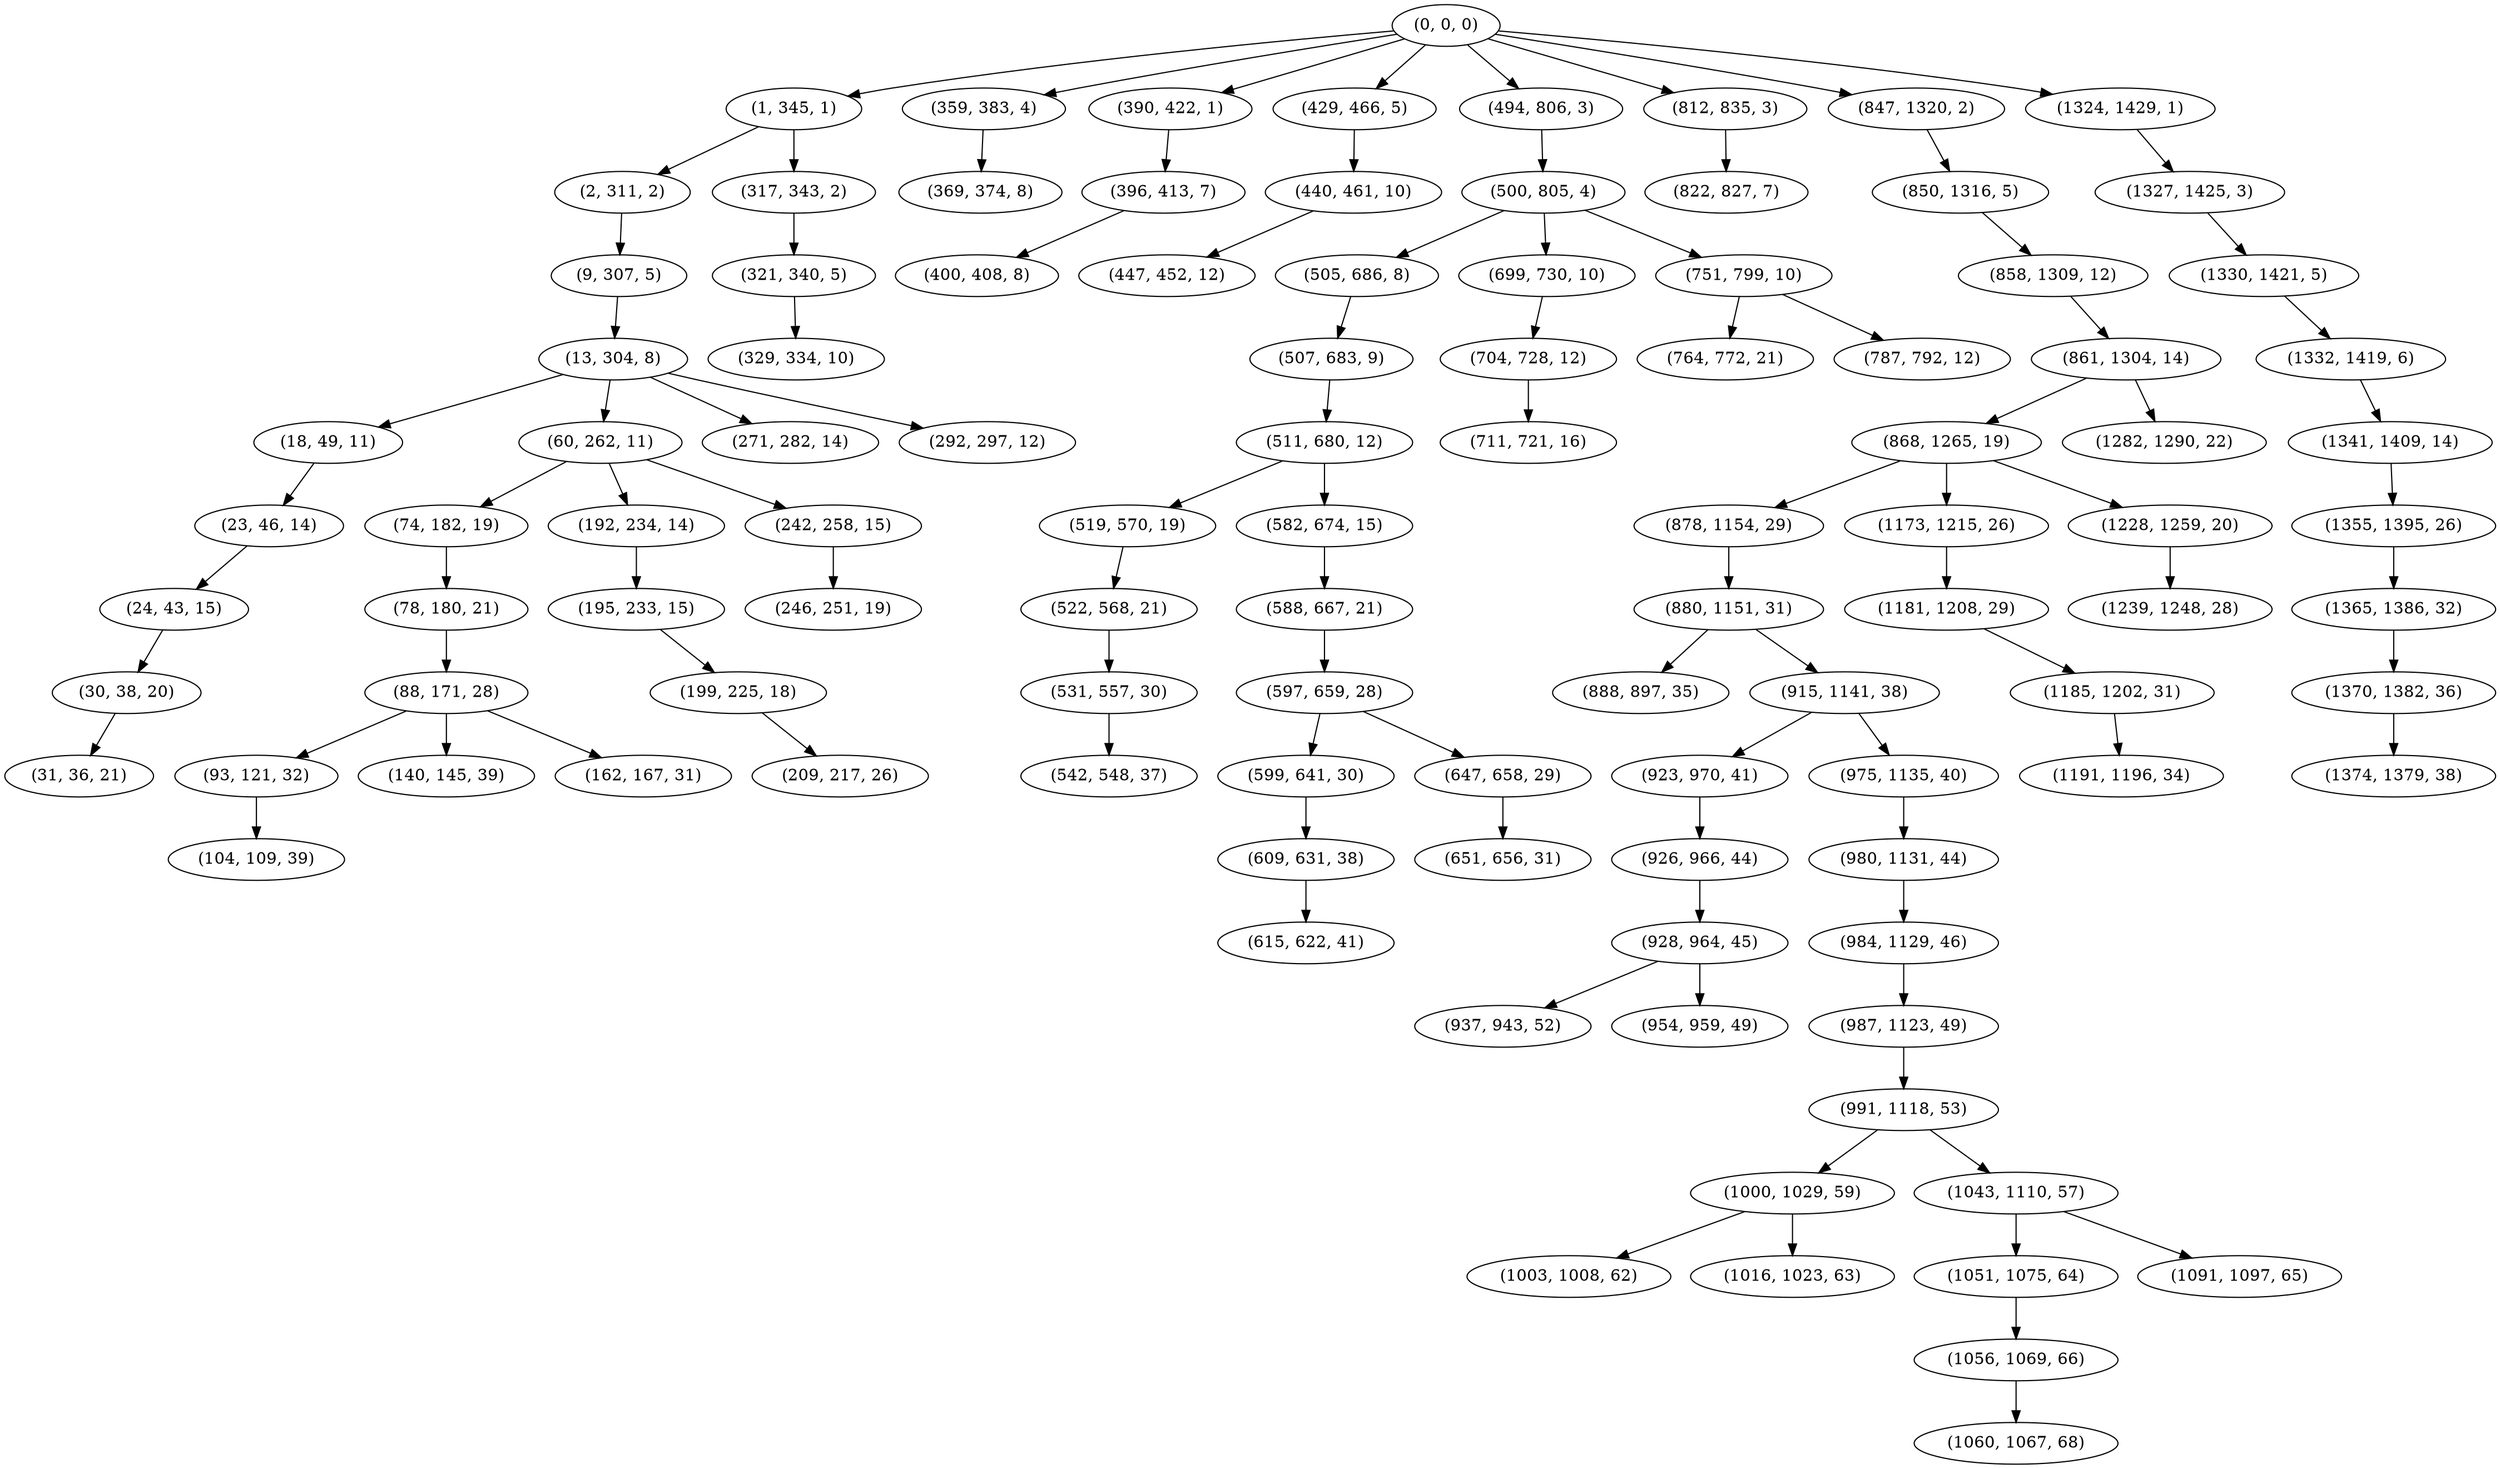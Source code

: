 digraph tree {
    "(0, 0, 0)";
    "(1, 345, 1)";
    "(2, 311, 2)";
    "(9, 307, 5)";
    "(13, 304, 8)";
    "(18, 49, 11)";
    "(23, 46, 14)";
    "(24, 43, 15)";
    "(30, 38, 20)";
    "(31, 36, 21)";
    "(60, 262, 11)";
    "(74, 182, 19)";
    "(78, 180, 21)";
    "(88, 171, 28)";
    "(93, 121, 32)";
    "(104, 109, 39)";
    "(140, 145, 39)";
    "(162, 167, 31)";
    "(192, 234, 14)";
    "(195, 233, 15)";
    "(199, 225, 18)";
    "(209, 217, 26)";
    "(242, 258, 15)";
    "(246, 251, 19)";
    "(271, 282, 14)";
    "(292, 297, 12)";
    "(317, 343, 2)";
    "(321, 340, 5)";
    "(329, 334, 10)";
    "(359, 383, 4)";
    "(369, 374, 8)";
    "(390, 422, 1)";
    "(396, 413, 7)";
    "(400, 408, 8)";
    "(429, 466, 5)";
    "(440, 461, 10)";
    "(447, 452, 12)";
    "(494, 806, 3)";
    "(500, 805, 4)";
    "(505, 686, 8)";
    "(507, 683, 9)";
    "(511, 680, 12)";
    "(519, 570, 19)";
    "(522, 568, 21)";
    "(531, 557, 30)";
    "(542, 548, 37)";
    "(582, 674, 15)";
    "(588, 667, 21)";
    "(597, 659, 28)";
    "(599, 641, 30)";
    "(609, 631, 38)";
    "(615, 622, 41)";
    "(647, 658, 29)";
    "(651, 656, 31)";
    "(699, 730, 10)";
    "(704, 728, 12)";
    "(711, 721, 16)";
    "(751, 799, 10)";
    "(764, 772, 21)";
    "(787, 792, 12)";
    "(812, 835, 3)";
    "(822, 827, 7)";
    "(847, 1320, 2)";
    "(850, 1316, 5)";
    "(858, 1309, 12)";
    "(861, 1304, 14)";
    "(868, 1265, 19)";
    "(878, 1154, 29)";
    "(880, 1151, 31)";
    "(888, 897, 35)";
    "(915, 1141, 38)";
    "(923, 970, 41)";
    "(926, 966, 44)";
    "(928, 964, 45)";
    "(937, 943, 52)";
    "(954, 959, 49)";
    "(975, 1135, 40)";
    "(980, 1131, 44)";
    "(984, 1129, 46)";
    "(987, 1123, 49)";
    "(991, 1118, 53)";
    "(1000, 1029, 59)";
    "(1003, 1008, 62)";
    "(1016, 1023, 63)";
    "(1043, 1110, 57)";
    "(1051, 1075, 64)";
    "(1056, 1069, 66)";
    "(1060, 1067, 68)";
    "(1091, 1097, 65)";
    "(1173, 1215, 26)";
    "(1181, 1208, 29)";
    "(1185, 1202, 31)";
    "(1191, 1196, 34)";
    "(1228, 1259, 20)";
    "(1239, 1248, 28)";
    "(1282, 1290, 22)";
    "(1324, 1429, 1)";
    "(1327, 1425, 3)";
    "(1330, 1421, 5)";
    "(1332, 1419, 6)";
    "(1341, 1409, 14)";
    "(1355, 1395, 26)";
    "(1365, 1386, 32)";
    "(1370, 1382, 36)";
    "(1374, 1379, 38)";
    "(0, 0, 0)" -> "(1, 345, 1)";
    "(0, 0, 0)" -> "(359, 383, 4)";
    "(0, 0, 0)" -> "(390, 422, 1)";
    "(0, 0, 0)" -> "(429, 466, 5)";
    "(0, 0, 0)" -> "(494, 806, 3)";
    "(0, 0, 0)" -> "(812, 835, 3)";
    "(0, 0, 0)" -> "(847, 1320, 2)";
    "(0, 0, 0)" -> "(1324, 1429, 1)";
    "(1, 345, 1)" -> "(2, 311, 2)";
    "(1, 345, 1)" -> "(317, 343, 2)";
    "(2, 311, 2)" -> "(9, 307, 5)";
    "(9, 307, 5)" -> "(13, 304, 8)";
    "(13, 304, 8)" -> "(18, 49, 11)";
    "(13, 304, 8)" -> "(60, 262, 11)";
    "(13, 304, 8)" -> "(271, 282, 14)";
    "(13, 304, 8)" -> "(292, 297, 12)";
    "(18, 49, 11)" -> "(23, 46, 14)";
    "(23, 46, 14)" -> "(24, 43, 15)";
    "(24, 43, 15)" -> "(30, 38, 20)";
    "(30, 38, 20)" -> "(31, 36, 21)";
    "(60, 262, 11)" -> "(74, 182, 19)";
    "(60, 262, 11)" -> "(192, 234, 14)";
    "(60, 262, 11)" -> "(242, 258, 15)";
    "(74, 182, 19)" -> "(78, 180, 21)";
    "(78, 180, 21)" -> "(88, 171, 28)";
    "(88, 171, 28)" -> "(93, 121, 32)";
    "(88, 171, 28)" -> "(140, 145, 39)";
    "(88, 171, 28)" -> "(162, 167, 31)";
    "(93, 121, 32)" -> "(104, 109, 39)";
    "(192, 234, 14)" -> "(195, 233, 15)";
    "(195, 233, 15)" -> "(199, 225, 18)";
    "(199, 225, 18)" -> "(209, 217, 26)";
    "(242, 258, 15)" -> "(246, 251, 19)";
    "(317, 343, 2)" -> "(321, 340, 5)";
    "(321, 340, 5)" -> "(329, 334, 10)";
    "(359, 383, 4)" -> "(369, 374, 8)";
    "(390, 422, 1)" -> "(396, 413, 7)";
    "(396, 413, 7)" -> "(400, 408, 8)";
    "(429, 466, 5)" -> "(440, 461, 10)";
    "(440, 461, 10)" -> "(447, 452, 12)";
    "(494, 806, 3)" -> "(500, 805, 4)";
    "(500, 805, 4)" -> "(505, 686, 8)";
    "(500, 805, 4)" -> "(699, 730, 10)";
    "(500, 805, 4)" -> "(751, 799, 10)";
    "(505, 686, 8)" -> "(507, 683, 9)";
    "(507, 683, 9)" -> "(511, 680, 12)";
    "(511, 680, 12)" -> "(519, 570, 19)";
    "(511, 680, 12)" -> "(582, 674, 15)";
    "(519, 570, 19)" -> "(522, 568, 21)";
    "(522, 568, 21)" -> "(531, 557, 30)";
    "(531, 557, 30)" -> "(542, 548, 37)";
    "(582, 674, 15)" -> "(588, 667, 21)";
    "(588, 667, 21)" -> "(597, 659, 28)";
    "(597, 659, 28)" -> "(599, 641, 30)";
    "(597, 659, 28)" -> "(647, 658, 29)";
    "(599, 641, 30)" -> "(609, 631, 38)";
    "(609, 631, 38)" -> "(615, 622, 41)";
    "(647, 658, 29)" -> "(651, 656, 31)";
    "(699, 730, 10)" -> "(704, 728, 12)";
    "(704, 728, 12)" -> "(711, 721, 16)";
    "(751, 799, 10)" -> "(764, 772, 21)";
    "(751, 799, 10)" -> "(787, 792, 12)";
    "(812, 835, 3)" -> "(822, 827, 7)";
    "(847, 1320, 2)" -> "(850, 1316, 5)";
    "(850, 1316, 5)" -> "(858, 1309, 12)";
    "(858, 1309, 12)" -> "(861, 1304, 14)";
    "(861, 1304, 14)" -> "(868, 1265, 19)";
    "(861, 1304, 14)" -> "(1282, 1290, 22)";
    "(868, 1265, 19)" -> "(878, 1154, 29)";
    "(868, 1265, 19)" -> "(1173, 1215, 26)";
    "(868, 1265, 19)" -> "(1228, 1259, 20)";
    "(878, 1154, 29)" -> "(880, 1151, 31)";
    "(880, 1151, 31)" -> "(888, 897, 35)";
    "(880, 1151, 31)" -> "(915, 1141, 38)";
    "(915, 1141, 38)" -> "(923, 970, 41)";
    "(915, 1141, 38)" -> "(975, 1135, 40)";
    "(923, 970, 41)" -> "(926, 966, 44)";
    "(926, 966, 44)" -> "(928, 964, 45)";
    "(928, 964, 45)" -> "(937, 943, 52)";
    "(928, 964, 45)" -> "(954, 959, 49)";
    "(975, 1135, 40)" -> "(980, 1131, 44)";
    "(980, 1131, 44)" -> "(984, 1129, 46)";
    "(984, 1129, 46)" -> "(987, 1123, 49)";
    "(987, 1123, 49)" -> "(991, 1118, 53)";
    "(991, 1118, 53)" -> "(1000, 1029, 59)";
    "(991, 1118, 53)" -> "(1043, 1110, 57)";
    "(1000, 1029, 59)" -> "(1003, 1008, 62)";
    "(1000, 1029, 59)" -> "(1016, 1023, 63)";
    "(1043, 1110, 57)" -> "(1051, 1075, 64)";
    "(1043, 1110, 57)" -> "(1091, 1097, 65)";
    "(1051, 1075, 64)" -> "(1056, 1069, 66)";
    "(1056, 1069, 66)" -> "(1060, 1067, 68)";
    "(1173, 1215, 26)" -> "(1181, 1208, 29)";
    "(1181, 1208, 29)" -> "(1185, 1202, 31)";
    "(1185, 1202, 31)" -> "(1191, 1196, 34)";
    "(1228, 1259, 20)" -> "(1239, 1248, 28)";
    "(1324, 1429, 1)" -> "(1327, 1425, 3)";
    "(1327, 1425, 3)" -> "(1330, 1421, 5)";
    "(1330, 1421, 5)" -> "(1332, 1419, 6)";
    "(1332, 1419, 6)" -> "(1341, 1409, 14)";
    "(1341, 1409, 14)" -> "(1355, 1395, 26)";
    "(1355, 1395, 26)" -> "(1365, 1386, 32)";
    "(1365, 1386, 32)" -> "(1370, 1382, 36)";
    "(1370, 1382, 36)" -> "(1374, 1379, 38)";
}
